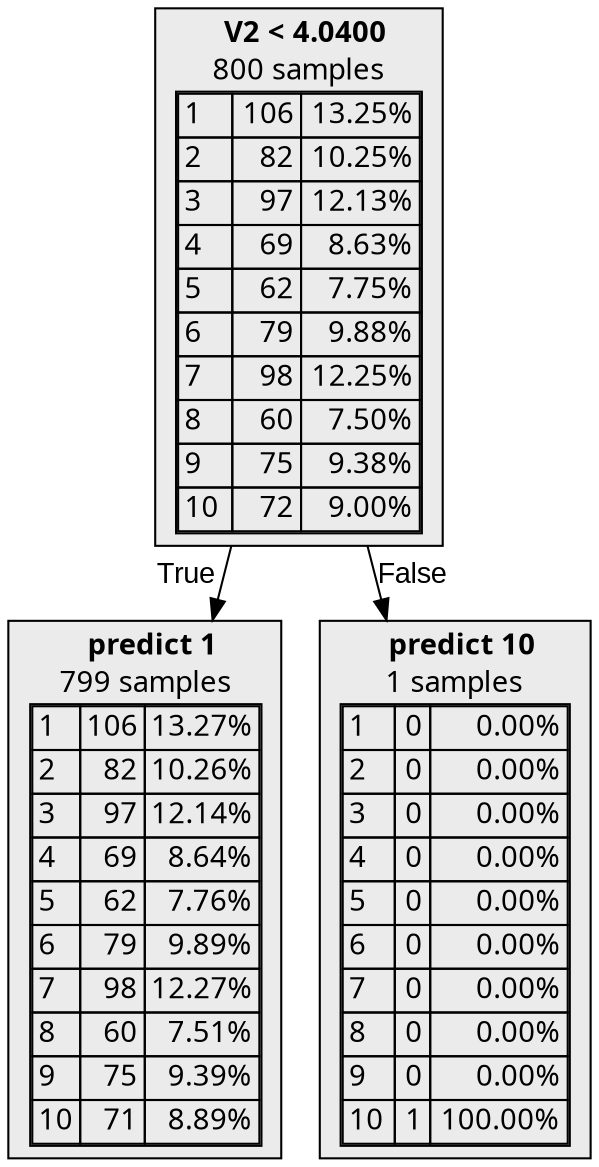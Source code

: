 digraph {
    1 [label=<  <TABLE BORDER="0" CELLPADDING="0">
      <TR>
    <TD>
      <B>V2 &lt; 4.0400</B>
    </TD>
  </TR>

    <TR>
      <TD>800 samples</TD>
    </TR>
    <TR>
  <TD>
    <TABLE CELLSPACING="0">
      
        <TR class="highlighted">
    <TD ALIGN="LEFT">1</TD>
    <TD ALIGN="RIGHT">106</TD>
    <TD ALIGN="RIGHT">13.25%</TD>
  </TR>
  <TR >
    <TD ALIGN="LEFT">2</TD>
    <TD ALIGN="RIGHT">82</TD>
    <TD ALIGN="RIGHT">10.25%</TD>
  </TR>
  <TR >
    <TD ALIGN="LEFT">3</TD>
    <TD ALIGN="RIGHT">97</TD>
    <TD ALIGN="RIGHT">12.13%</TD>
  </TR>
  <TR >
    <TD ALIGN="LEFT">4</TD>
    <TD ALIGN="RIGHT">69</TD>
    <TD ALIGN="RIGHT">8.63%</TD>
  </TR>
  <TR >
    <TD ALIGN="LEFT">5</TD>
    <TD ALIGN="RIGHT">62</TD>
    <TD ALIGN="RIGHT">7.75%</TD>
  </TR>
  <TR >
    <TD ALIGN="LEFT">6</TD>
    <TD ALIGN="RIGHT">79</TD>
    <TD ALIGN="RIGHT">9.88%</TD>
  </TR>
  <TR >
    <TD ALIGN="LEFT">7</TD>
    <TD ALIGN="RIGHT">98</TD>
    <TD ALIGN="RIGHT">12.25%</TD>
  </TR>
  <TR >
    <TD ALIGN="LEFT">8</TD>
    <TD ALIGN="RIGHT">60</TD>
    <TD ALIGN="RIGHT">7.50%</TD>
  </TR>
  <TR >
    <TD ALIGN="LEFT">9</TD>
    <TD ALIGN="RIGHT">75</TD>
    <TD ALIGN="RIGHT">9.38%</TD>
  </TR>
  <TR >
    <TD ALIGN="LEFT">10</TD>
    <TD ALIGN="RIGHT">72</TD>
    <TD ALIGN="RIGHT">9.00%</TD>
  </TR>

    </TABLE>
  </TD>
</TR>

  </TABLE>
>,fillcolor="#EBEBEB",shape=box,fontname="bold arial",style="filled"];
    1 -> 2 [labeldistance=2.5, labelangle=45, headlabel="True",fontname="arial"];
    1 -> 3 [labeldistance=2.5, labelangle=-45, headlabel="False",fontname="arial"];
    2 [label=<  <TABLE BORDER="0" CELLPADDING="0">
      <TR>
    <TD>
      <B>predict 1</B>
    </TD>
  </TR>

    <TR>
      <TD>799 samples</TD>
    </TR>
    <TR>
  <TD>
    <TABLE CELLSPACING="0">
      
        <TR class="highlighted">
    <TD ALIGN="LEFT">1</TD>
    <TD ALIGN="RIGHT">106</TD>
    <TD ALIGN="RIGHT">13.27%</TD>
  </TR>
  <TR >
    <TD ALIGN="LEFT">2</TD>
    <TD ALIGN="RIGHT">82</TD>
    <TD ALIGN="RIGHT">10.26%</TD>
  </TR>
  <TR >
    <TD ALIGN="LEFT">3</TD>
    <TD ALIGN="RIGHT">97</TD>
    <TD ALIGN="RIGHT">12.14%</TD>
  </TR>
  <TR >
    <TD ALIGN="LEFT">4</TD>
    <TD ALIGN="RIGHT">69</TD>
    <TD ALIGN="RIGHT">8.64%</TD>
  </TR>
  <TR >
    <TD ALIGN="LEFT">5</TD>
    <TD ALIGN="RIGHT">62</TD>
    <TD ALIGN="RIGHT">7.76%</TD>
  </TR>
  <TR >
    <TD ALIGN="LEFT">6</TD>
    <TD ALIGN="RIGHT">79</TD>
    <TD ALIGN="RIGHT">9.89%</TD>
  </TR>
  <TR >
    <TD ALIGN="LEFT">7</TD>
    <TD ALIGN="RIGHT">98</TD>
    <TD ALIGN="RIGHT">12.27%</TD>
  </TR>
  <TR >
    <TD ALIGN="LEFT">8</TD>
    <TD ALIGN="RIGHT">60</TD>
    <TD ALIGN="RIGHT">7.51%</TD>
  </TR>
  <TR >
    <TD ALIGN="LEFT">9</TD>
    <TD ALIGN="RIGHT">75</TD>
    <TD ALIGN="RIGHT">9.39%</TD>
  </TR>
  <TR >
    <TD ALIGN="LEFT">10</TD>
    <TD ALIGN="RIGHT">71</TD>
    <TD ALIGN="RIGHT">8.89%</TD>
  </TR>

    </TABLE>
  </TD>
</TR>

  </TABLE>
>,fillcolor="#EBEBEB",shape=box,fontname="bold arial",style="filled",color=black];
    3 [label=<  <TABLE BORDER="0" CELLPADDING="0">
      <TR>
    <TD>
      <B>predict 10</B>
    </TD>
  </TR>

    <TR>
      <TD>1 samples</TD>
    </TR>
    <TR>
  <TD>
    <TABLE CELLSPACING="0">
      
        <TR >
    <TD ALIGN="LEFT">1</TD>
    <TD ALIGN="RIGHT">0</TD>
    <TD ALIGN="RIGHT">0.00%</TD>
  </TR>
  <TR >
    <TD ALIGN="LEFT">2</TD>
    <TD ALIGN="RIGHT">0</TD>
    <TD ALIGN="RIGHT">0.00%</TD>
  </TR>
  <TR >
    <TD ALIGN="LEFT">3</TD>
    <TD ALIGN="RIGHT">0</TD>
    <TD ALIGN="RIGHT">0.00%</TD>
  </TR>
  <TR >
    <TD ALIGN="LEFT">4</TD>
    <TD ALIGN="RIGHT">0</TD>
    <TD ALIGN="RIGHT">0.00%</TD>
  </TR>
  <TR >
    <TD ALIGN="LEFT">5</TD>
    <TD ALIGN="RIGHT">0</TD>
    <TD ALIGN="RIGHT">0.00%</TD>
  </TR>
  <TR >
    <TD ALIGN="LEFT">6</TD>
    <TD ALIGN="RIGHT">0</TD>
    <TD ALIGN="RIGHT">0.00%</TD>
  </TR>
  <TR >
    <TD ALIGN="LEFT">7</TD>
    <TD ALIGN="RIGHT">0</TD>
    <TD ALIGN="RIGHT">0.00%</TD>
  </TR>
  <TR >
    <TD ALIGN="LEFT">8</TD>
    <TD ALIGN="RIGHT">0</TD>
    <TD ALIGN="RIGHT">0.00%</TD>
  </TR>
  <TR >
    <TD ALIGN="LEFT">9</TD>
    <TD ALIGN="RIGHT">0</TD>
    <TD ALIGN="RIGHT">0.00%</TD>
  </TR>
  <TR class="highlighted">
    <TD ALIGN="LEFT">10</TD>
    <TD ALIGN="RIGHT">1</TD>
    <TD ALIGN="RIGHT">100.00%</TD>
  </TR>

    </TABLE>
  </TD>
</TR>

  </TABLE>
>,fillcolor="#EBEBEB",shape=box,fontname="bold arial",style="filled",color=black];
}
